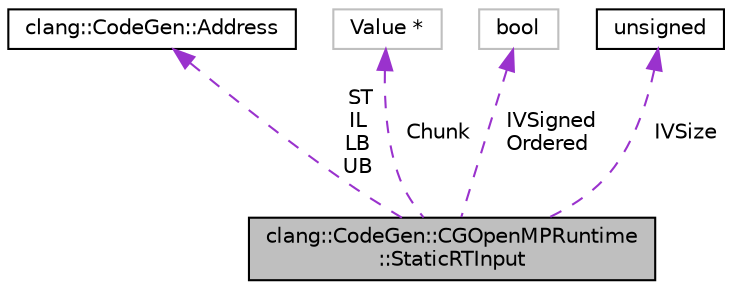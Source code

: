 digraph "clang::CodeGen::CGOpenMPRuntime::StaticRTInput"
{
 // LATEX_PDF_SIZE
  bgcolor="transparent";
  edge [fontname="Helvetica",fontsize="10",labelfontname="Helvetica",labelfontsize="10"];
  node [fontname="Helvetica",fontsize="10",shape=record];
  Node1 [label="clang::CodeGen::CGOpenMPRuntime\l::StaticRTInput",height=0.2,width=0.4,color="black", fillcolor="grey75", style="filled", fontcolor="black",tooltip="Struct with the values to be passed to the static runtime function."];
  Node2 -> Node1 [dir="back",color="darkorchid3",fontsize="10",style="dashed",label=" ST\nIL\nLB\nUB" ,fontname="Helvetica"];
  Node2 [label="clang::CodeGen::Address",height=0.2,width=0.4,color="black",URL="$classclang_1_1CodeGen_1_1Address.html",tooltip="An aligned address."];
  Node3 -> Node1 [dir="back",color="darkorchid3",fontsize="10",style="dashed",label=" Chunk" ,fontname="Helvetica"];
  Node3 [label="Value *",height=0.2,width=0.4,color="grey75",tooltip=" "];
  Node4 -> Node1 [dir="back",color="darkorchid3",fontsize="10",style="dashed",label=" IVSigned\nOrdered" ,fontname="Helvetica"];
  Node4 [label="bool",height=0.2,width=0.4,color="grey75",tooltip=" "];
  Node5 -> Node1 [dir="back",color="darkorchid3",fontsize="10",style="dashed",label=" IVSize" ,fontname="Helvetica"];
  Node5 [label="unsigned",height=0.2,width=0.4,color="black",URL="$classunsigned.html",tooltip=" "];
}
